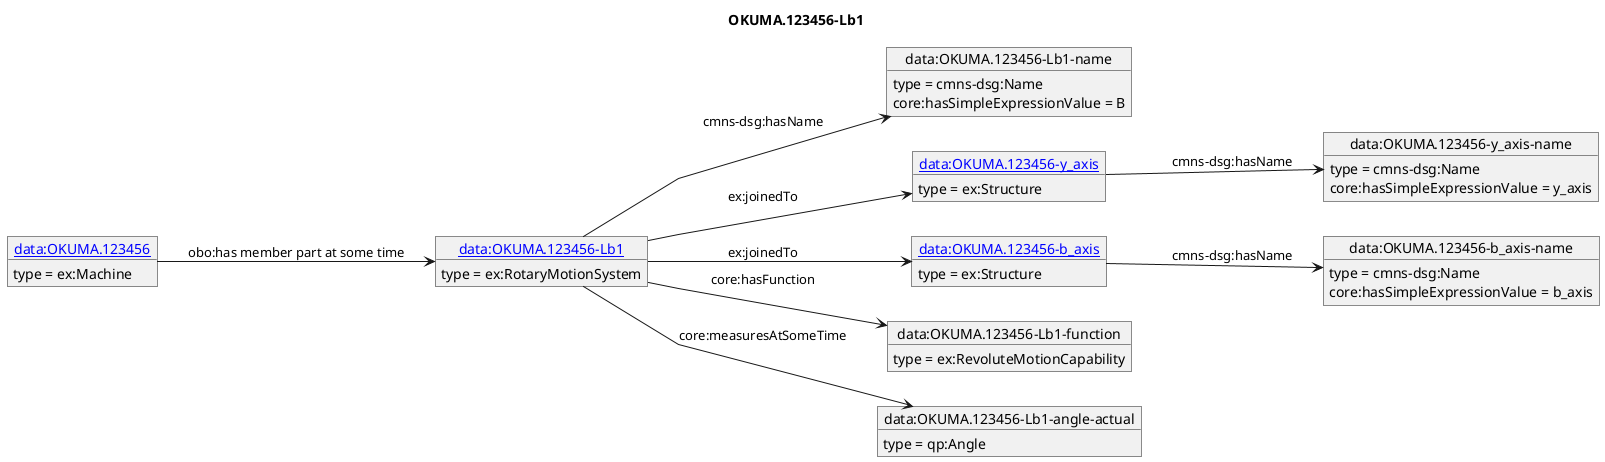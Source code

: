 @startuml
skinparam linetype polyline
left to right direction
title OKUMA.123456-Lb1
object "[[./OKUMA.123456-Lb1.html data:OKUMA.123456-Lb1]]" as o1 {
 type = ex:RotaryMotionSystem
 }
object "data:OKUMA.123456-Lb1-name" as o2 {
 type = cmns-dsg:Name
 }
object "[[./OKUMA.123456-y_axis.html data:OKUMA.123456-y_axis]]" as o3 {
 type = ex:Structure
 }
object "data:OKUMA.123456-y_axis-name" as o4 {
 type = cmns-dsg:Name
 }
object "[[./OKUMA.123456-b_axis.html data:OKUMA.123456-b_axis]]" as o5 {
 type = ex:Structure
 }
object "data:OKUMA.123456-b_axis-name" as o6 {
 type = cmns-dsg:Name
 }
object "data:OKUMA.123456-Lb1-function" as o7 {
 type = ex:RevoluteMotionCapability
 }
object "data:OKUMA.123456-Lb1-angle-actual" as o8 {
 type = qp:Angle
 }
object "[[./OKUMA.123456.html data:OKUMA.123456]]" as o9 {
 type = ex:Machine
 }
o1 --> o2 : cmns-dsg:hasName
o2 : core:hasSimpleExpressionValue = B
o1 --> o3 : ex:joinedTo
o3 --> o4 : cmns-dsg:hasName
o4 : core:hasSimpleExpressionValue = y_axis
o1 --> o5 : ex:joinedTo
o5 --> o6 : cmns-dsg:hasName
o6 : core:hasSimpleExpressionValue = b_axis
o1 --> o7 : core:hasFunction
o1 --> o8 : core:measuresAtSomeTime
o9 --> o1 : obo:has member part at some time
@enduml
